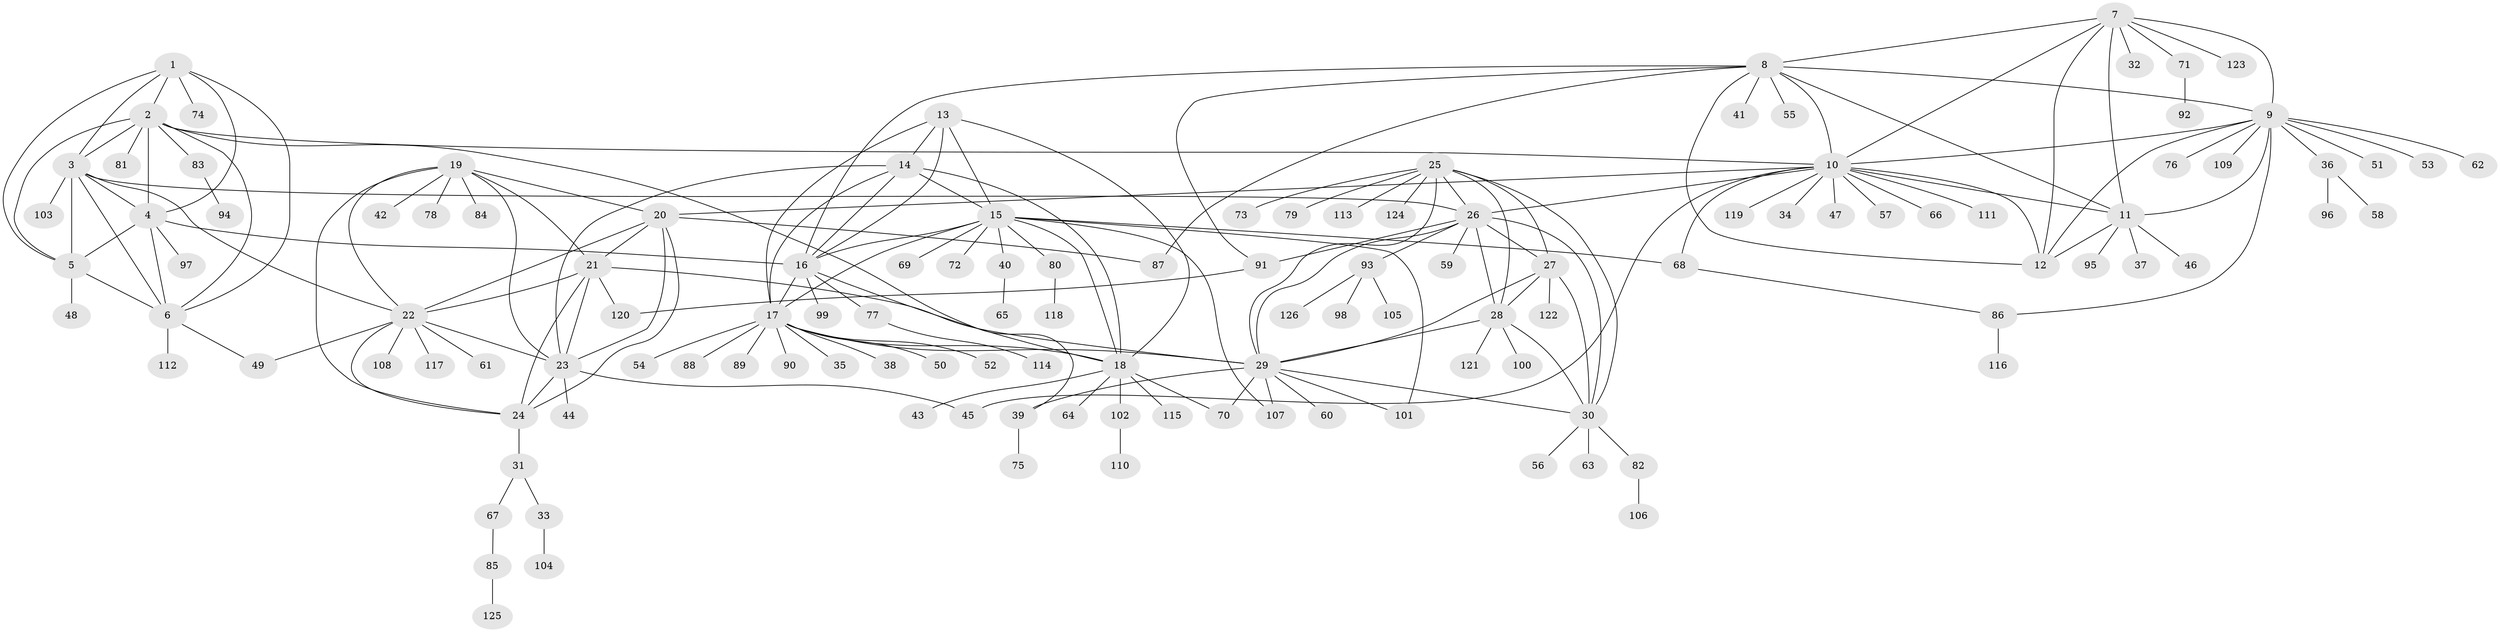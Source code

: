 // coarse degree distribution, {6: 0.06060606060606061, 7: 0.020202020202020204, 12: 0.04040404040404041, 14: 0.010101010101010102, 4: 0.010101010101010102, 5: 0.020202020202020204, 13: 0.010101010101010102, 9: 0.020202020202020204, 10: 0.020202020202020204, 8: 0.020202020202020204, 1: 0.6363636363636364, 2: 0.09090909090909091, 3: 0.04040404040404041}
// Generated by graph-tools (version 1.1) at 2025/24/03/03/25 07:24:14]
// undirected, 126 vertices, 192 edges
graph export_dot {
graph [start="1"]
  node [color=gray90,style=filled];
  1;
  2;
  3;
  4;
  5;
  6;
  7;
  8;
  9;
  10;
  11;
  12;
  13;
  14;
  15;
  16;
  17;
  18;
  19;
  20;
  21;
  22;
  23;
  24;
  25;
  26;
  27;
  28;
  29;
  30;
  31;
  32;
  33;
  34;
  35;
  36;
  37;
  38;
  39;
  40;
  41;
  42;
  43;
  44;
  45;
  46;
  47;
  48;
  49;
  50;
  51;
  52;
  53;
  54;
  55;
  56;
  57;
  58;
  59;
  60;
  61;
  62;
  63;
  64;
  65;
  66;
  67;
  68;
  69;
  70;
  71;
  72;
  73;
  74;
  75;
  76;
  77;
  78;
  79;
  80;
  81;
  82;
  83;
  84;
  85;
  86;
  87;
  88;
  89;
  90;
  91;
  92;
  93;
  94;
  95;
  96;
  97;
  98;
  99;
  100;
  101;
  102;
  103;
  104;
  105;
  106;
  107;
  108;
  109;
  110;
  111;
  112;
  113;
  114;
  115;
  116;
  117;
  118;
  119;
  120;
  121;
  122;
  123;
  124;
  125;
  126;
  1 -- 2;
  1 -- 3;
  1 -- 4;
  1 -- 5;
  1 -- 6;
  1 -- 74;
  2 -- 3;
  2 -- 4;
  2 -- 5;
  2 -- 6;
  2 -- 10;
  2 -- 39;
  2 -- 81;
  2 -- 83;
  3 -- 4;
  3 -- 5;
  3 -- 6;
  3 -- 22;
  3 -- 26;
  3 -- 103;
  4 -- 5;
  4 -- 6;
  4 -- 16;
  4 -- 97;
  5 -- 6;
  5 -- 48;
  6 -- 49;
  6 -- 112;
  7 -- 8;
  7 -- 9;
  7 -- 10;
  7 -- 11;
  7 -- 12;
  7 -- 32;
  7 -- 71;
  7 -- 123;
  8 -- 9;
  8 -- 10;
  8 -- 11;
  8 -- 12;
  8 -- 16;
  8 -- 41;
  8 -- 55;
  8 -- 87;
  8 -- 91;
  9 -- 10;
  9 -- 11;
  9 -- 12;
  9 -- 36;
  9 -- 51;
  9 -- 53;
  9 -- 62;
  9 -- 76;
  9 -- 86;
  9 -- 109;
  10 -- 11;
  10 -- 12;
  10 -- 20;
  10 -- 26;
  10 -- 34;
  10 -- 45;
  10 -- 47;
  10 -- 57;
  10 -- 66;
  10 -- 68;
  10 -- 111;
  10 -- 119;
  11 -- 12;
  11 -- 37;
  11 -- 46;
  11 -- 95;
  13 -- 14;
  13 -- 15;
  13 -- 16;
  13 -- 17;
  13 -- 18;
  14 -- 15;
  14 -- 16;
  14 -- 17;
  14 -- 18;
  14 -- 23;
  15 -- 16;
  15 -- 17;
  15 -- 18;
  15 -- 40;
  15 -- 68;
  15 -- 69;
  15 -- 72;
  15 -- 80;
  15 -- 101;
  15 -- 107;
  16 -- 17;
  16 -- 18;
  16 -- 77;
  16 -- 99;
  17 -- 18;
  17 -- 29;
  17 -- 35;
  17 -- 38;
  17 -- 50;
  17 -- 52;
  17 -- 54;
  17 -- 88;
  17 -- 89;
  17 -- 90;
  18 -- 43;
  18 -- 64;
  18 -- 70;
  18 -- 102;
  18 -- 115;
  19 -- 20;
  19 -- 21;
  19 -- 22;
  19 -- 23;
  19 -- 24;
  19 -- 42;
  19 -- 78;
  19 -- 84;
  20 -- 21;
  20 -- 22;
  20 -- 23;
  20 -- 24;
  20 -- 87;
  21 -- 22;
  21 -- 23;
  21 -- 24;
  21 -- 29;
  21 -- 120;
  22 -- 23;
  22 -- 24;
  22 -- 49;
  22 -- 61;
  22 -- 108;
  22 -- 117;
  23 -- 24;
  23 -- 44;
  23 -- 45;
  24 -- 31;
  25 -- 26;
  25 -- 27;
  25 -- 28;
  25 -- 29;
  25 -- 30;
  25 -- 73;
  25 -- 79;
  25 -- 113;
  25 -- 124;
  26 -- 27;
  26 -- 28;
  26 -- 29;
  26 -- 30;
  26 -- 59;
  26 -- 91;
  26 -- 93;
  27 -- 28;
  27 -- 29;
  27 -- 30;
  27 -- 122;
  28 -- 29;
  28 -- 30;
  28 -- 100;
  28 -- 121;
  29 -- 30;
  29 -- 39;
  29 -- 60;
  29 -- 70;
  29 -- 101;
  29 -- 107;
  30 -- 56;
  30 -- 63;
  30 -- 82;
  31 -- 33;
  31 -- 67;
  33 -- 104;
  36 -- 58;
  36 -- 96;
  39 -- 75;
  40 -- 65;
  67 -- 85;
  68 -- 86;
  71 -- 92;
  77 -- 114;
  80 -- 118;
  82 -- 106;
  83 -- 94;
  85 -- 125;
  86 -- 116;
  91 -- 120;
  93 -- 98;
  93 -- 105;
  93 -- 126;
  102 -- 110;
}

